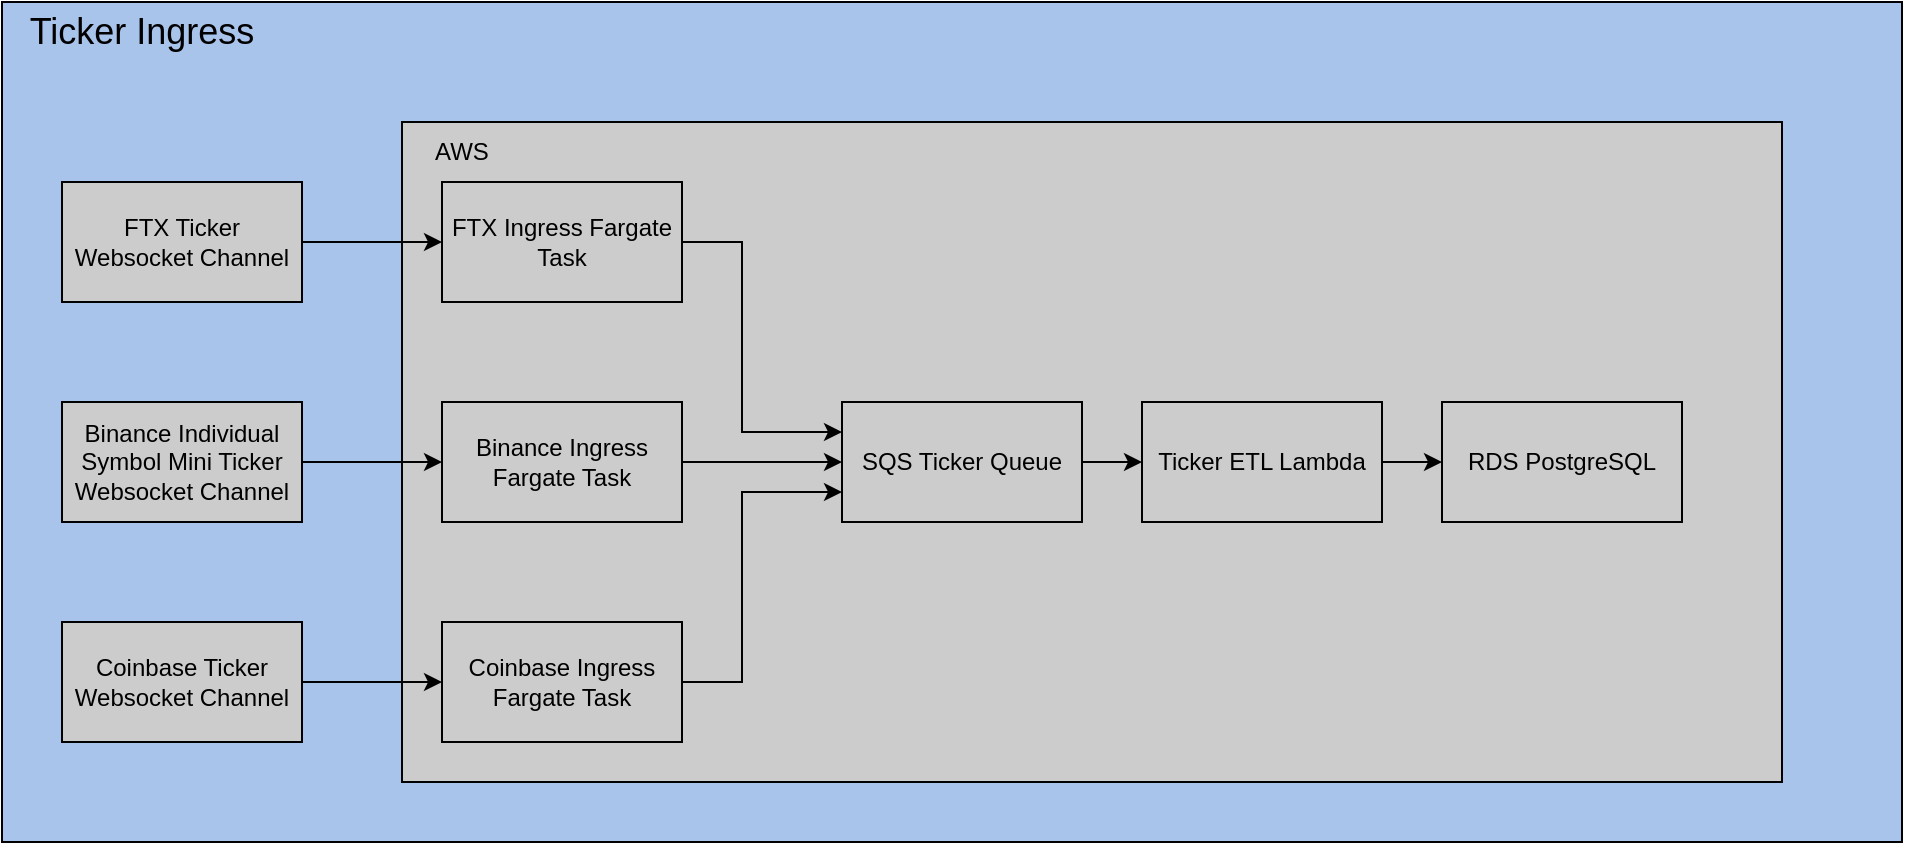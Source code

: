 <mxfile version="20.0.4" type="device"><diagram id="66nBR0PKVOxCouvBgvKi" name="Page-1"><mxGraphModel dx="1193" dy="619" grid="1" gridSize="10" guides="1" tooltips="1" connect="1" arrows="1" fold="1" page="1" pageScale="1" pageWidth="850" pageHeight="1100" math="0" shadow="0"><root><mxCell id="0"/><mxCell id="1" parent="0"/><mxCell id="pCcaS8Ane3Gu3Pld8AzE-1" value="" style="rounded=0;whiteSpace=wrap;html=1;strokeColor=#000000;fillColor=#A9C4EB;" vertex="1" parent="1"><mxGeometry x="70" y="70" width="950" height="420" as="geometry"/></mxCell><mxCell id="pCcaS8Ane3Gu3Pld8AzE-2" value="FTX Ticker Websocket Channel" style="rounded=0;whiteSpace=wrap;html=1;strokeColor=#000000;fillColor=#CCCCCC;" vertex="1" parent="1"><mxGeometry x="100" y="160" width="120" height="60" as="geometry"/></mxCell><mxCell id="pCcaS8Ane3Gu3Pld8AzE-3" value="Binance Individual Symbol Mini Ticker Websocket Channel" style="rounded=0;whiteSpace=wrap;html=1;strokeColor=#000000;fillColor=#CCCCCC;" vertex="1" parent="1"><mxGeometry x="100" y="270" width="120" height="60" as="geometry"/></mxCell><mxCell id="pCcaS8Ane3Gu3Pld8AzE-4" value="Coinbase Ticker Websocket Channel" style="rounded=0;whiteSpace=wrap;html=1;strokeColor=#000000;fillColor=#CCCCCC;" vertex="1" parent="1"><mxGeometry x="100" y="380" width="120" height="60" as="geometry"/></mxCell><mxCell id="pCcaS8Ane3Gu3Pld8AzE-5" value="" style="rounded=0;whiteSpace=wrap;html=1;strokeColor=#000000;fillColor=#CCCCCC;" vertex="1" parent="1"><mxGeometry x="270" y="130" width="690" height="330" as="geometry"/></mxCell><mxCell id="pCcaS8Ane3Gu3Pld8AzE-6" value="AWS" style="text;html=1;strokeColor=none;fillColor=none;align=center;verticalAlign=middle;whiteSpace=wrap;rounded=0;" vertex="1" parent="1"><mxGeometry x="270" y="130" width="60" height="30" as="geometry"/></mxCell><mxCell id="pCcaS8Ane3Gu3Pld8AzE-7" value="FTX Ingress Fargate Task" style="rounded=0;whiteSpace=wrap;html=1;strokeColor=#000000;fillColor=#CCCCCC;" vertex="1" parent="1"><mxGeometry x="290" y="160" width="120" height="60" as="geometry"/></mxCell><mxCell id="pCcaS8Ane3Gu3Pld8AzE-8" value="Binance Ingress Fargate Task" style="rounded=0;whiteSpace=wrap;html=1;strokeColor=#000000;fillColor=#CCCCCC;" vertex="1" parent="1"><mxGeometry x="290" y="270" width="120" height="60" as="geometry"/></mxCell><mxCell id="pCcaS8Ane3Gu3Pld8AzE-9" value="Coinbase Ingress Fargate Task" style="rounded=0;whiteSpace=wrap;html=1;strokeColor=#000000;fillColor=#CCCCCC;" vertex="1" parent="1"><mxGeometry x="290" y="380" width="120" height="60" as="geometry"/></mxCell><mxCell id="pCcaS8Ane3Gu3Pld8AzE-10" value="" style="endArrow=classic;html=1;rounded=0;exitX=1;exitY=0.5;exitDx=0;exitDy=0;entryX=0;entryY=0.5;entryDx=0;entryDy=0;" edge="1" parent="1" source="pCcaS8Ane3Gu3Pld8AzE-2" target="pCcaS8Ane3Gu3Pld8AzE-7"><mxGeometry width="50" height="50" relative="1" as="geometry"><mxPoint x="220" y="280" as="sourcePoint"/><mxPoint x="270" y="230" as="targetPoint"/></mxGeometry></mxCell><mxCell id="pCcaS8Ane3Gu3Pld8AzE-11" value="" style="endArrow=classic;html=1;rounded=0;exitX=1;exitY=0.5;exitDx=0;exitDy=0;entryX=0;entryY=0.5;entryDx=0;entryDy=0;" edge="1" parent="1" source="pCcaS8Ane3Gu3Pld8AzE-3" target="pCcaS8Ane3Gu3Pld8AzE-8"><mxGeometry width="50" height="50" relative="1" as="geometry"><mxPoint x="240" y="580" as="sourcePoint"/><mxPoint x="290" y="530" as="targetPoint"/></mxGeometry></mxCell><mxCell id="pCcaS8Ane3Gu3Pld8AzE-12" value="" style="endArrow=classic;html=1;rounded=0;exitX=1;exitY=0.5;exitDx=0;exitDy=0;entryX=0;entryY=0.5;entryDx=0;entryDy=0;" edge="1" parent="1" source="pCcaS8Ane3Gu3Pld8AzE-4" target="pCcaS8Ane3Gu3Pld8AzE-9"><mxGeometry width="50" height="50" relative="1" as="geometry"><mxPoint x="270" y="540" as="sourcePoint"/><mxPoint x="320" y="490" as="targetPoint"/></mxGeometry></mxCell><mxCell id="pCcaS8Ane3Gu3Pld8AzE-13" value="SQS Ticker Queue" style="rounded=0;whiteSpace=wrap;html=1;strokeColor=#000000;fillColor=#CCCCCC;" vertex="1" parent="1"><mxGeometry x="490" y="270" width="120" height="60" as="geometry"/></mxCell><mxCell id="pCcaS8Ane3Gu3Pld8AzE-14" value="" style="endArrow=classic;html=1;rounded=0;exitX=1;exitY=0.5;exitDx=0;exitDy=0;entryX=0;entryY=0.25;entryDx=0;entryDy=0;" edge="1" parent="1" source="pCcaS8Ane3Gu3Pld8AzE-7" target="pCcaS8Ane3Gu3Pld8AzE-13"><mxGeometry width="50" height="50" relative="1" as="geometry"><mxPoint x="440" y="240" as="sourcePoint"/><mxPoint x="490" y="190" as="targetPoint"/><Array as="points"><mxPoint x="440" y="190"/><mxPoint x="440" y="285"/></Array></mxGeometry></mxCell><mxCell id="pCcaS8Ane3Gu3Pld8AzE-15" value="" style="endArrow=classic;html=1;rounded=0;exitX=1;exitY=0.5;exitDx=0;exitDy=0;entryX=0;entryY=0.5;entryDx=0;entryDy=0;" edge="1" parent="1" source="pCcaS8Ane3Gu3Pld8AzE-8" target="pCcaS8Ane3Gu3Pld8AzE-13"><mxGeometry width="50" height="50" relative="1" as="geometry"><mxPoint x="470" y="410" as="sourcePoint"/><mxPoint x="520" y="360" as="targetPoint"/></mxGeometry></mxCell><mxCell id="pCcaS8Ane3Gu3Pld8AzE-16" value="" style="endArrow=classic;html=1;rounded=0;exitX=1;exitY=0.5;exitDx=0;exitDy=0;entryX=0;entryY=0.75;entryDx=0;entryDy=0;" edge="1" parent="1" source="pCcaS8Ane3Gu3Pld8AzE-9" target="pCcaS8Ane3Gu3Pld8AzE-13"><mxGeometry width="50" height="50" relative="1" as="geometry"><mxPoint x="460" y="420" as="sourcePoint"/><mxPoint x="510" y="370" as="targetPoint"/><Array as="points"><mxPoint x="440" y="410"/><mxPoint x="440" y="315"/></Array></mxGeometry></mxCell><mxCell id="pCcaS8Ane3Gu3Pld8AzE-17" value="Ticker ETL Lambda" style="rounded=0;whiteSpace=wrap;html=1;strokeColor=#000000;fillColor=#CCCCCC;" vertex="1" parent="1"><mxGeometry x="640" y="270" width="120" height="60" as="geometry"/></mxCell><mxCell id="pCcaS8Ane3Gu3Pld8AzE-18" value="RDS PostgreSQL" style="rounded=0;whiteSpace=wrap;html=1;strokeColor=#000000;fillColor=#CCCCCC;" vertex="1" parent="1"><mxGeometry x="790" y="270" width="120" height="60" as="geometry"/></mxCell><mxCell id="pCcaS8Ane3Gu3Pld8AzE-19" value="" style="endArrow=classic;html=1;rounded=0;exitX=1;exitY=0.5;exitDx=0;exitDy=0;entryX=0;entryY=0.5;entryDx=0;entryDy=0;" edge="1" parent="1" source="pCcaS8Ane3Gu3Pld8AzE-13" target="pCcaS8Ane3Gu3Pld8AzE-17"><mxGeometry width="50" height="50" relative="1" as="geometry"><mxPoint x="640" y="390" as="sourcePoint"/><mxPoint x="690" y="340" as="targetPoint"/></mxGeometry></mxCell><mxCell id="pCcaS8Ane3Gu3Pld8AzE-20" value="" style="endArrow=classic;html=1;rounded=0;exitX=1;exitY=0.5;exitDx=0;exitDy=0;entryX=0;entryY=0.5;entryDx=0;entryDy=0;" edge="1" parent="1" source="pCcaS8Ane3Gu3Pld8AzE-17" target="pCcaS8Ane3Gu3Pld8AzE-18"><mxGeometry width="50" height="50" relative="1" as="geometry"><mxPoint x="750" y="420" as="sourcePoint"/><mxPoint x="800" y="370" as="targetPoint"/></mxGeometry></mxCell><mxCell id="pCcaS8Ane3Gu3Pld8AzE-21" value="&lt;font style=&quot;font-size: 18px;&quot;&gt;Ticker Ingress&lt;/font&gt;" style="text;html=1;strokeColor=none;fillColor=none;align=center;verticalAlign=middle;whiteSpace=wrap;rounded=0;" vertex="1" parent="1"><mxGeometry x="70" y="70" width="140" height="30" as="geometry"/></mxCell></root></mxGraphModel></diagram></mxfile>